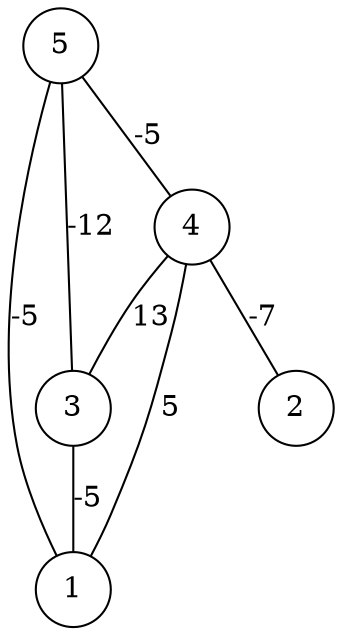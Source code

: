 graph { 
	 fontname="Helvetica,Arial,sans-serif" 
	 node [shape = circle]; 
	 5 -- 1 [label = "-5"];
	 5 -- 3 [label = "-12"];
	 5 -- 4 [label = "-5"];
	 4 -- 1 [label = "5"];
	 4 -- 2 [label = "-7"];
	 4 -- 3 [label = "13"];
	 3 -- 1 [label = "-5"];
	 1;
	 2;
	 3;
	 4;
	 5;
}
